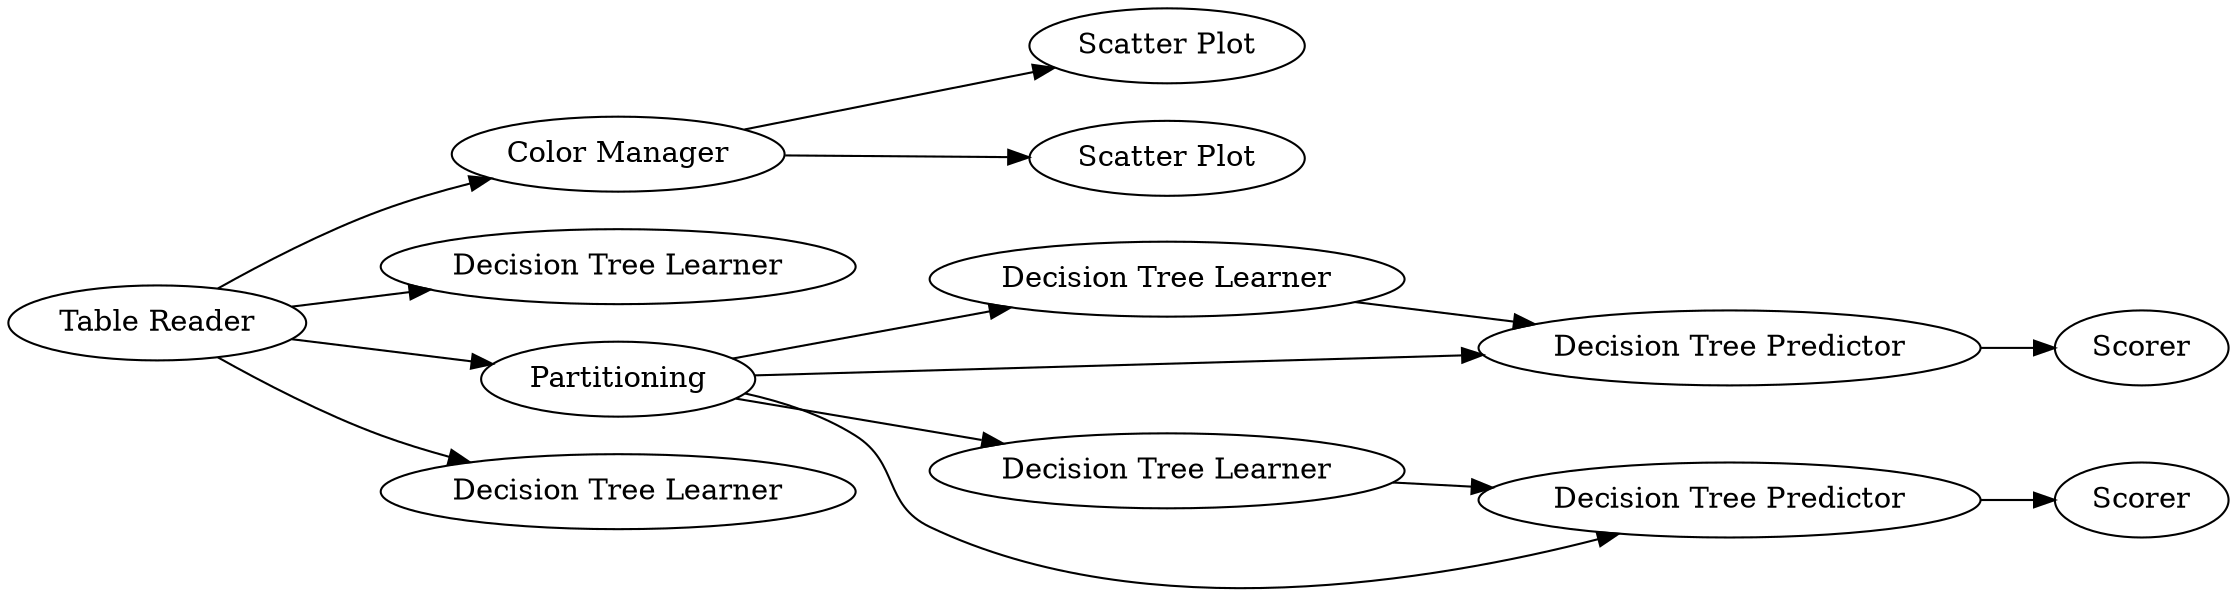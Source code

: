 digraph {
	81 [label="Color Manager"]
	83 [label="Scatter Plot"]
	84 [label="Scatter Plot"]
	85 [label="Decision Tree Learner"]
	86 [label=Partitioning]
	87 [label="Decision Tree Learner"]
	88 [label="Decision Tree Learner"]
	89 [label="Decision Tree Predictor"]
	90 [label=Scorer]
	91 [label="Decision Tree Learner"]
	92 [label="Decision Tree Predictor"]
	93 [label=Scorer]
	95 [label="Table Reader"]
	81 -> 83
	81 -> 84
	86 -> 92
	86 -> 91
	86 -> 88
	86 -> 89
	88 -> 89
	89 -> 90
	91 -> 92
	92 -> 93
	95 -> 87
	95 -> 86
	95 -> 85
	95 -> 81
	rankdir=LR
}
